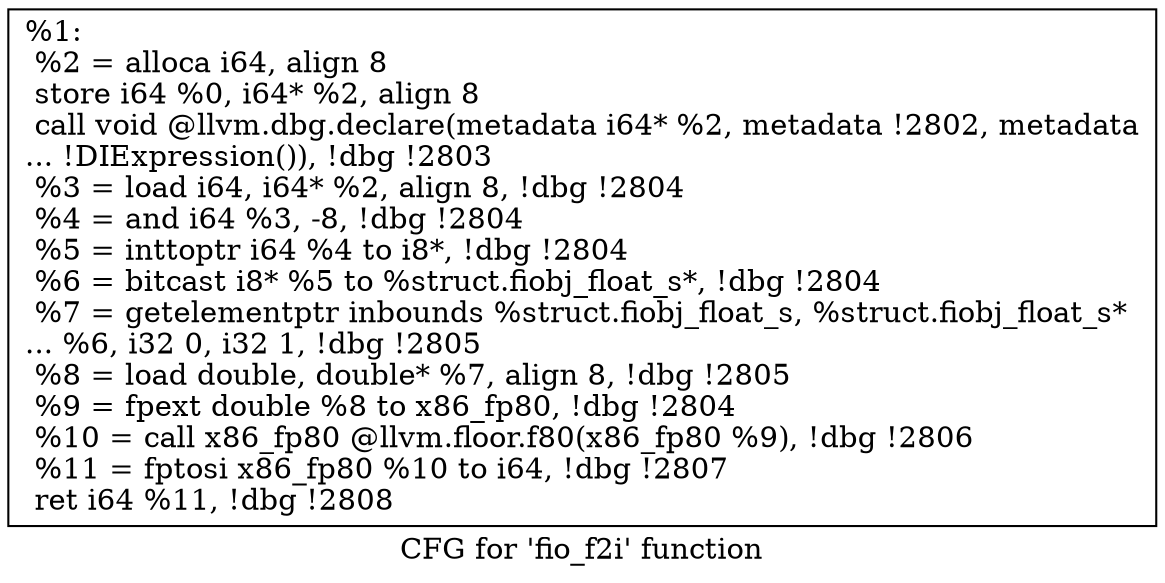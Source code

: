 digraph "CFG for 'fio_f2i' function" {
	label="CFG for 'fio_f2i' function";

	Node0x55685201a8d0 [shape=record,label="{%1:\l  %2 = alloca i64, align 8\l  store i64 %0, i64* %2, align 8\l  call void @llvm.dbg.declare(metadata i64* %2, metadata !2802, metadata\l... !DIExpression()), !dbg !2803\l  %3 = load i64, i64* %2, align 8, !dbg !2804\l  %4 = and i64 %3, -8, !dbg !2804\l  %5 = inttoptr i64 %4 to i8*, !dbg !2804\l  %6 = bitcast i8* %5 to %struct.fiobj_float_s*, !dbg !2804\l  %7 = getelementptr inbounds %struct.fiobj_float_s, %struct.fiobj_float_s*\l... %6, i32 0, i32 1, !dbg !2805\l  %8 = load double, double* %7, align 8, !dbg !2805\l  %9 = fpext double %8 to x86_fp80, !dbg !2804\l  %10 = call x86_fp80 @llvm.floor.f80(x86_fp80 %9), !dbg !2806\l  %11 = fptosi x86_fp80 %10 to i64, !dbg !2807\l  ret i64 %11, !dbg !2808\l}"];
}
